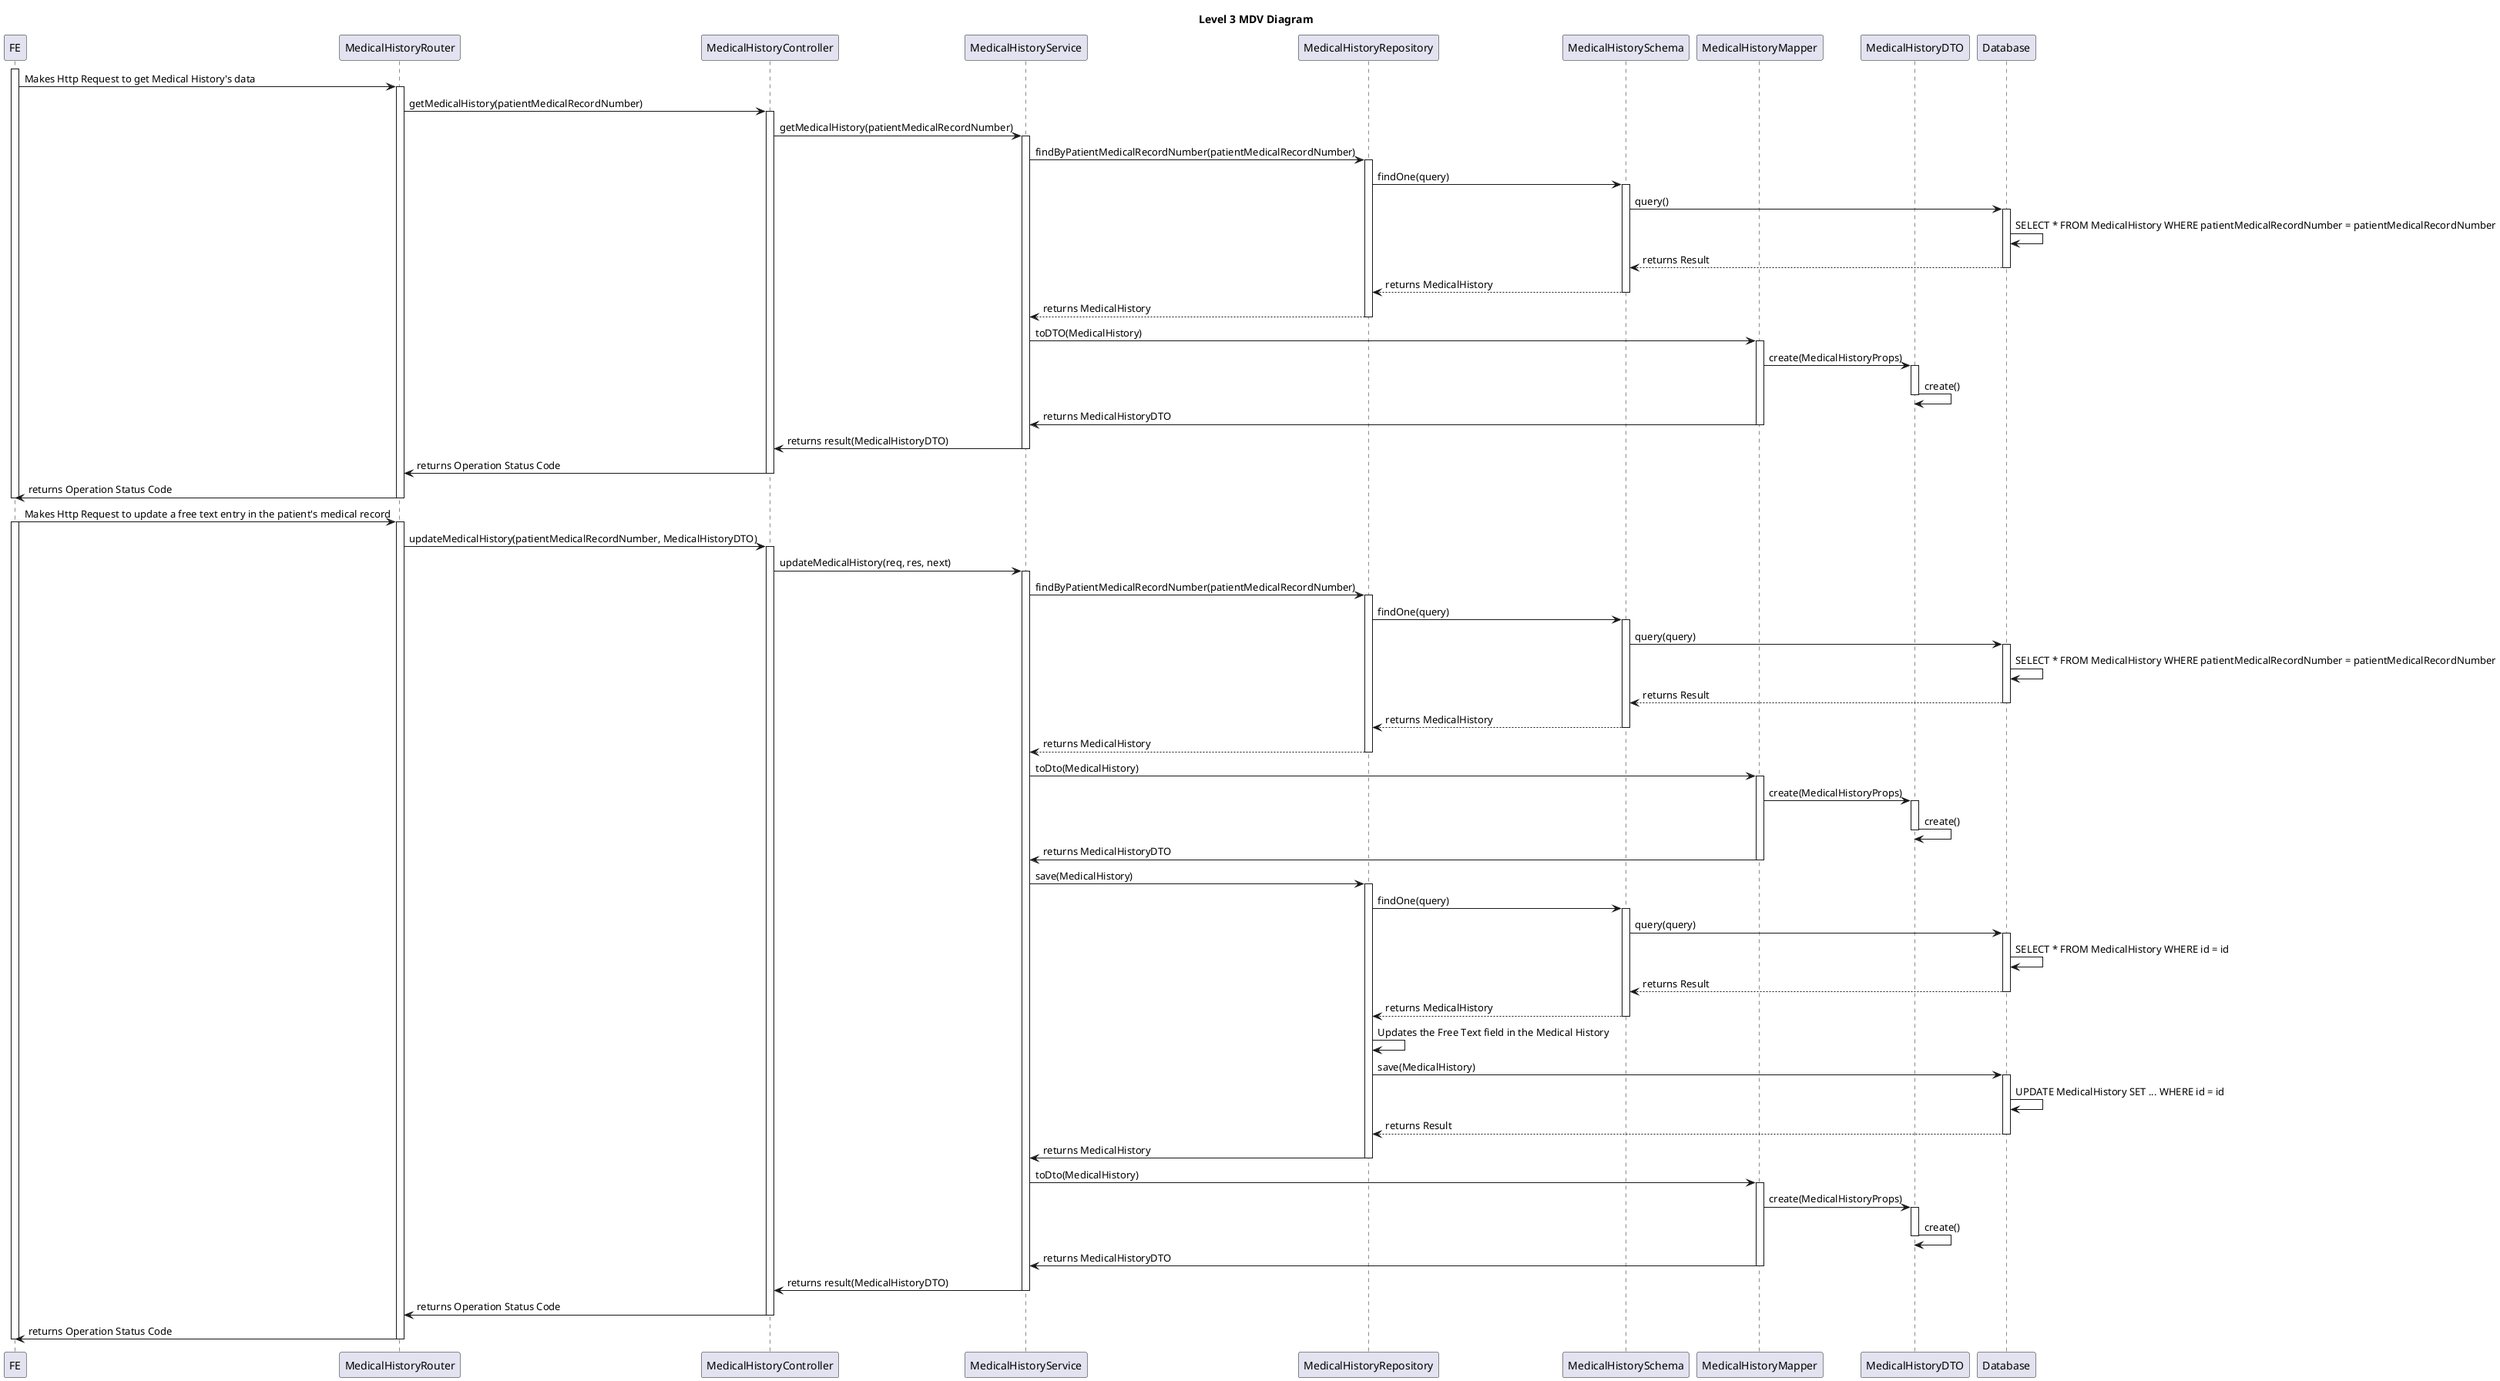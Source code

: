 @startuml level_3_MDV

title Level 3 MDV Diagram

hide empty members
'skinparam Linetype ortho

skinparam class {
    BackgroundColor<<valueObject>> #D6EAF8
    BackgroundColor<<root>> #FDEBD0
    BackgroundColor<<service>> #D1F2EB
    BackgroundColor #UIF9E7
    AARowColor Black
}

skinparam package {
    BackgroundColor #EBF5FB
}

participant FE as FE
participant "MedicalHistoryRouter" as AR
participant "MedicalHistoryController" as AC
participant "MedicalHistoryService" as AS
participant "MedicalHistoryRepository" as ARP
participant "MedicalHistorySchema" as ASC
participant "MedicalHistoryMapper" as AM
participant "MedicalHistoryDTO" as AD
participant "Database" as DB

activate FE
FE -> AR: Makes Http Request to get Medical History's data
activate AR
AR -> AC: getMedicalHistory(patientMedicalRecordNumber)
activate AC
AC -> AS: getMedicalHistory(patientMedicalRecordNumber)
activate AS
AS -> ARP: findByPatientMedicalRecordNumber(patientMedicalRecordNumber)
activate ARP
ARP -> ASC: findOne(query)
activate ASC
ASC -> DB: query()
activate DB
DB -> DB: SELECT * FROM MedicalHistory WHERE patientMedicalRecordNumber = patientMedicalRecordNumber
DB --> ASC: returns Result
deactivate DB
ASC --> ARP: returns MedicalHistory
deactivate ASC
ARP --> AS: returns MedicalHistory
deactivate ARP
AS -> AM: toDTO(MedicalHistory)
activate AM
AM -> AD: create(MedicalHistoryProps)
activate AD
AD -> AD: create()
deactivate AD
AM -> AS: returns MedicalHistoryDTO
deactivate AM
AS -> AC: returns result(MedicalHistoryDTO)
deactivate AS
AC -> AR: returns Operation Status Code
deactivate AC
AR -> FE: returns Operation Status Code
deactivate AR
deactivate FE

FE -> AR: Makes Http Request to update a free text entry in the patient's medical record
activate FE
activate AR
AR -> AC: updateMedicalHistory(patientMedicalRecordNumber, MedicalHistoryDTO)
activate AC
AC -> AS: updateMedicalHistory(req, res, next)
activate AS
AS -> ARP: findByPatientMedicalRecordNumber(patientMedicalRecordNumber)
activate ARP
ARP -> ASC: findOne(query)
activate ASC
ASC -> DB: query(query)
activate DB	
DB -> DB: SELECT * FROM MedicalHistory WHERE patientMedicalRecordNumber = patientMedicalRecordNumber
DB --> ASC: returns Result
deactivate DB
ASC --> ARP: returns MedicalHistory
deactivate ASC
ARP --> AS: returns MedicalHistory
deactivate ARP
AS -> AM: toDto(MedicalHistory)
activate AM
AM -> AD: create(MedicalHistoryProps)
activate AD
AD -> AD: create()
deactivate AD
AM -> AS: returns MedicalHistoryDTO
deactivate AM
AS -> ARP: save(MedicalHistory)
activate ARP
ARP -> ASC: findOne(query)
activate ASC
ASC -> DB: query(query)
activate DB
DB -> DB: SELECT * FROM MedicalHistory WHERE id = id
DB --> ASC: returns Result
deactivate DB
ASC --> ARP: returns MedicalHistory
deactivate ASC
ARP -> ARP: Updates the Free Text field in the Medical History
ARP -> DB: save(MedicalHistory)
activate DB
DB -> DB: UPDATE MedicalHistory SET ... WHERE id = id
DB --> ARP: returns Result
deactivate DB
ARP -> AS: returns MedicalHistory
deactivate ARP
AS -> AM: toDto(MedicalHistory)
activate AM
AM -> AD: create(MedicalHistoryProps)
activate AD
AD -> AD: create()
deactivate AD
AM -> AS: returns MedicalHistoryDTO
deactivate AM
AS -> AC: returns result(MedicalHistoryDTO)
deactivate AS
AC -> AR: returns Operation Status Code
deactivate AC
AR -> FE: returns Operation Status Code
deactivate AR
deactivate FE

@enduml